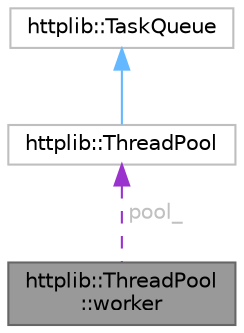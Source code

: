digraph "httplib::ThreadPool::worker"
{
 // LATEX_PDF_SIZE
  bgcolor="transparent";
  edge [fontname=Helvetica,fontsize=10,labelfontname=Helvetica,labelfontsize=10];
  node [fontname=Helvetica,fontsize=10,shape=box,height=0.2,width=0.4];
  Node1 [id="Node000001",label="httplib::ThreadPool\l::worker",height=0.2,width=0.4,color="gray40", fillcolor="grey60", style="filled", fontcolor="black",tooltip=" "];
  Node2 -> Node1 [id="edge1_Node000001_Node000002",dir="back",color="darkorchid3",style="dashed",tooltip=" ",label=" pool_",fontcolor="grey" ];
  Node2 [id="Node000002",label="httplib::ThreadPool",height=0.2,width=0.4,color="grey75", fillcolor="white", style="filled",URL="$classhttplib_1_1ThreadPool.html",tooltip=" "];
  Node3 -> Node2 [id="edge2_Node000002_Node000003",dir="back",color="steelblue1",style="solid",tooltip=" "];
  Node3 [id="Node000003",label="httplib::TaskQueue",height=0.2,width=0.4,color="grey75", fillcolor="white", style="filled",URL="$classhttplib_1_1TaskQueue.html",tooltip=" "];
}
